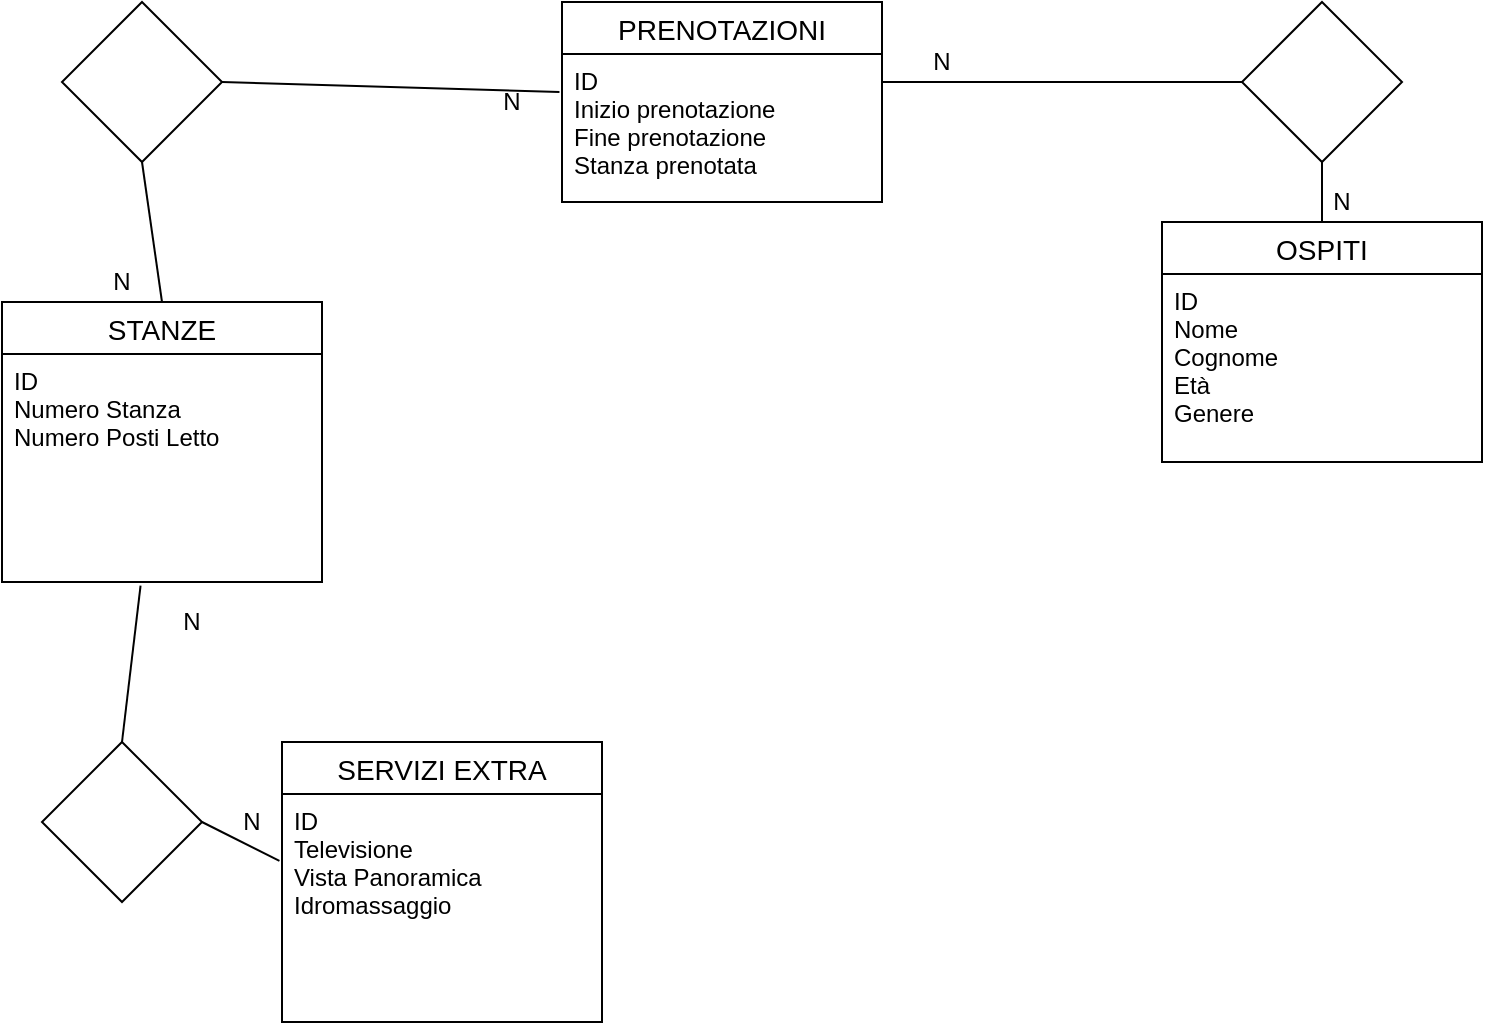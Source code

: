 <mxfile version="13.0.2" type="device"><diagram id="a9KbpgxNzX5ov7IqNvGN" name="Page-1"><mxGraphModel dx="1038" dy="548" grid="1" gridSize="10" guides="1" tooltips="1" connect="1" arrows="1" fold="1" page="1" pageScale="1" pageWidth="827" pageHeight="1169" math="0" shadow="0"><root><mxCell id="0"/><mxCell id="1" parent="0"/><mxCell id="n0PWc1vOC7gKYG85kK69-7" value="OSPITI" style="swimlane;fontStyle=0;childLayout=stackLayout;horizontal=1;startSize=26;horizontalStack=0;resizeParent=1;resizeParentMax=0;resizeLast=0;collapsible=1;marginBottom=0;align=center;fontSize=14;" vertex="1" parent="1"><mxGeometry x="620" y="150" width="160" height="120" as="geometry"/></mxCell><mxCell id="n0PWc1vOC7gKYG85kK69-8" value="ID&#10;Nome&#10;Cognome&#10;Età&#10;Genere" style="text;strokeColor=none;fillColor=none;spacingLeft=4;spacingRight=4;overflow=hidden;rotatable=0;points=[[0,0.5],[1,0.5]];portConstraint=eastwest;fontSize=12;" vertex="1" parent="n0PWc1vOC7gKYG85kK69-7"><mxGeometry y="26" width="160" height="94" as="geometry"/></mxCell><mxCell id="n0PWc1vOC7gKYG85kK69-11" value="PRENOTAZIONI" style="swimlane;fontStyle=0;childLayout=stackLayout;horizontal=1;startSize=26;horizontalStack=0;resizeParent=1;resizeParentMax=0;resizeLast=0;collapsible=1;marginBottom=0;align=center;fontSize=14;" vertex="1" parent="1"><mxGeometry x="320" y="40" width="160" height="100" as="geometry"/></mxCell><mxCell id="n0PWc1vOC7gKYG85kK69-12" value="ID&#10;Inizio prenotazione&#10;Fine prenotazione&#10;Stanza prenotata" style="text;strokeColor=none;fillColor=none;spacingLeft=4;spacingRight=4;overflow=hidden;rotatable=0;points=[[0,0.5],[1,0.5]];portConstraint=eastwest;fontSize=12;" vertex="1" parent="n0PWc1vOC7gKYG85kK69-11"><mxGeometry y="26" width="160" height="74" as="geometry"/></mxCell><mxCell id="n0PWc1vOC7gKYG85kK69-3" value="STANZE" style="swimlane;fontStyle=0;childLayout=stackLayout;horizontal=1;startSize=26;horizontalStack=0;resizeParent=1;resizeParentMax=0;resizeLast=0;collapsible=1;marginBottom=0;align=center;fontSize=14;" vertex="1" parent="1"><mxGeometry x="40" y="190" width="160" height="140" as="geometry"/></mxCell><mxCell id="n0PWc1vOC7gKYG85kK69-6" value="ID&#10;Numero Stanza&#10;Numero Posti Letto" style="text;strokeColor=none;fillColor=none;spacingLeft=4;spacingRight=4;overflow=hidden;rotatable=0;points=[[0,0.5],[1,0.5]];portConstraint=eastwest;fontSize=12;" vertex="1" parent="n0PWc1vOC7gKYG85kK69-3"><mxGeometry y="26" width="160" height="114" as="geometry"/></mxCell><mxCell id="n0PWc1vOC7gKYG85kK69-15" value="SERVIZI EXTRA" style="swimlane;fontStyle=0;childLayout=stackLayout;horizontal=1;startSize=26;horizontalStack=0;resizeParent=1;resizeParentMax=0;resizeLast=0;collapsible=1;marginBottom=0;align=center;fontSize=14;" vertex="1" parent="1"><mxGeometry x="180" y="410" width="160" height="140" as="geometry"/></mxCell><mxCell id="n0PWc1vOC7gKYG85kK69-16" value="ID&#10;Televisione&#10;Vista Panoramica&#10;Idromassaggio&#10;" style="text;strokeColor=none;fillColor=none;spacingLeft=4;spacingRight=4;overflow=hidden;rotatable=0;points=[[0,0.5],[1,0.5]];portConstraint=eastwest;fontSize=12;" vertex="1" parent="n0PWc1vOC7gKYG85kK69-15"><mxGeometry y="26" width="160" height="114" as="geometry"/></mxCell><mxCell id="n0PWc1vOC7gKYG85kK69-17" value="" style="rhombus;whiteSpace=wrap;html=1;" vertex="1" parent="1"><mxGeometry x="70" y="40" width="80" height="80" as="geometry"/></mxCell><mxCell id="n0PWc1vOC7gKYG85kK69-18" value="" style="endArrow=none;html=1;exitX=1;exitY=1;exitDx=0;exitDy=0;" edge="1" parent="1" source="n0PWc1vOC7gKYG85kK69-28"><mxGeometry width="50" height="50" relative="1" as="geometry"><mxPoint x="60" y="170" as="sourcePoint"/><mxPoint x="110" y="120" as="targetPoint"/></mxGeometry></mxCell><mxCell id="n0PWc1vOC7gKYG85kK69-19" value="" style="endArrow=none;html=1;exitX=-0.008;exitY=0.256;exitDx=0;exitDy=0;entryX=1;entryY=0.5;entryDx=0;entryDy=0;exitPerimeter=0;" edge="1" parent="1" source="n0PWc1vOC7gKYG85kK69-12" target="n0PWc1vOC7gKYG85kK69-17"><mxGeometry width="50" height="50" relative="1" as="geometry"><mxPoint x="130" y="200" as="sourcePoint"/><mxPoint x="120" y="130" as="targetPoint"/></mxGeometry></mxCell><mxCell id="n0PWc1vOC7gKYG85kK69-20" value="" style="endArrow=none;html=1;exitX=0.5;exitY=0;exitDx=0;exitDy=0;entryX=0.433;entryY=1.016;entryDx=0;entryDy=0;entryPerimeter=0;" edge="1" parent="1" source="n0PWc1vOC7gKYG85kK69-24" target="n0PWc1vOC7gKYG85kK69-6"><mxGeometry width="50" height="50" relative="1" as="geometry"><mxPoint x="268.72" y="350.004" as="sourcePoint"/><mxPoint x="100" y="350.18" as="targetPoint"/></mxGeometry></mxCell><mxCell id="n0PWc1vOC7gKYG85kK69-21" value="" style="endArrow=none;html=1;entryX=0.433;entryY=1.016;entryDx=0;entryDy=0;entryPerimeter=0;" edge="1" parent="1"><mxGeometry width="50" height="50" relative="1" as="geometry"><mxPoint x="660" y="80" as="sourcePoint"/><mxPoint x="480" y="80.004" as="targetPoint"/></mxGeometry></mxCell><mxCell id="n0PWc1vOC7gKYG85kK69-22" value="" style="rhombus;whiteSpace=wrap;html=1;" vertex="1" parent="1"><mxGeometry x="660" y="40" width="80" height="80" as="geometry"/></mxCell><mxCell id="n0PWc1vOC7gKYG85kK69-23" value="" style="endArrow=none;html=1;exitX=0.5;exitY=0;exitDx=0;exitDy=0;" edge="1" parent="1" source="n0PWc1vOC7gKYG85kK69-7"><mxGeometry width="50" height="50" relative="1" as="geometry"><mxPoint x="710" y="190" as="sourcePoint"/><mxPoint x="700" y="120" as="targetPoint"/></mxGeometry></mxCell><mxCell id="n0PWc1vOC7gKYG85kK69-24" value="" style="rhombus;whiteSpace=wrap;html=1;" vertex="1" parent="1"><mxGeometry x="60" y="410" width="80" height="80" as="geometry"/></mxCell><mxCell id="n0PWc1vOC7gKYG85kK69-25" value="" style="endArrow=none;html=1;exitX=-0.008;exitY=0.293;exitDx=0;exitDy=0;entryX=1;entryY=0.5;entryDx=0;entryDy=0;exitPerimeter=0;" edge="1" parent="1" source="n0PWc1vOC7gKYG85kK69-16" target="n0PWc1vOC7gKYG85kK69-24"><mxGeometry width="50" height="50" relative="1" as="geometry"><mxPoint x="110" y="420" as="sourcePoint"/><mxPoint x="119.28" y="341.824" as="targetPoint"/></mxGeometry></mxCell><mxCell id="n0PWc1vOC7gKYG85kK69-26" value="N" style="text;html=1;strokeColor=none;fillColor=none;align=center;verticalAlign=middle;whiteSpace=wrap;rounded=0;" vertex="1" parent="1"><mxGeometry x="490" y="60" width="40" height="20" as="geometry"/></mxCell><mxCell id="n0PWc1vOC7gKYG85kK69-27" value="N" style="text;html=1;strokeColor=none;fillColor=none;align=center;verticalAlign=middle;whiteSpace=wrap;rounded=0;" vertex="1" parent="1"><mxGeometry x="690" y="130" width="40" height="20" as="geometry"/></mxCell><mxCell id="n0PWc1vOC7gKYG85kK69-28" value="N" style="text;html=1;strokeColor=none;fillColor=none;align=center;verticalAlign=middle;whiteSpace=wrap;rounded=0;" vertex="1" parent="1"><mxGeometry x="80" y="170" width="40" height="20" as="geometry"/></mxCell><mxCell id="n0PWc1vOC7gKYG85kK69-29" value="" style="endArrow=none;html=1;exitX=0.5;exitY=0;exitDx=0;exitDy=0;" edge="1" parent="1" source="n0PWc1vOC7gKYG85kK69-3" target="n0PWc1vOC7gKYG85kK69-28"><mxGeometry width="50" height="50" relative="1" as="geometry"><mxPoint x="120" y="190" as="sourcePoint"/><mxPoint x="110" y="120" as="targetPoint"/></mxGeometry></mxCell><mxCell id="n0PWc1vOC7gKYG85kK69-30" value="N" style="text;html=1;strokeColor=none;fillColor=none;align=center;verticalAlign=middle;whiteSpace=wrap;rounded=0;" vertex="1" parent="1"><mxGeometry x="270" y="80" width="50" height="20" as="geometry"/></mxCell><mxCell id="n0PWc1vOC7gKYG85kK69-31" value="N" style="text;html=1;strokeColor=none;fillColor=none;align=center;verticalAlign=middle;whiteSpace=wrap;rounded=0;" vertex="1" parent="1"><mxGeometry x="110" y="340" width="50" height="20" as="geometry"/></mxCell><mxCell id="n0PWc1vOC7gKYG85kK69-32" value="N" style="text;html=1;strokeColor=none;fillColor=none;align=center;verticalAlign=middle;whiteSpace=wrap;rounded=0;" vertex="1" parent="1"><mxGeometry x="140" y="440" width="50" height="20" as="geometry"/></mxCell></root></mxGraphModel></diagram></mxfile>